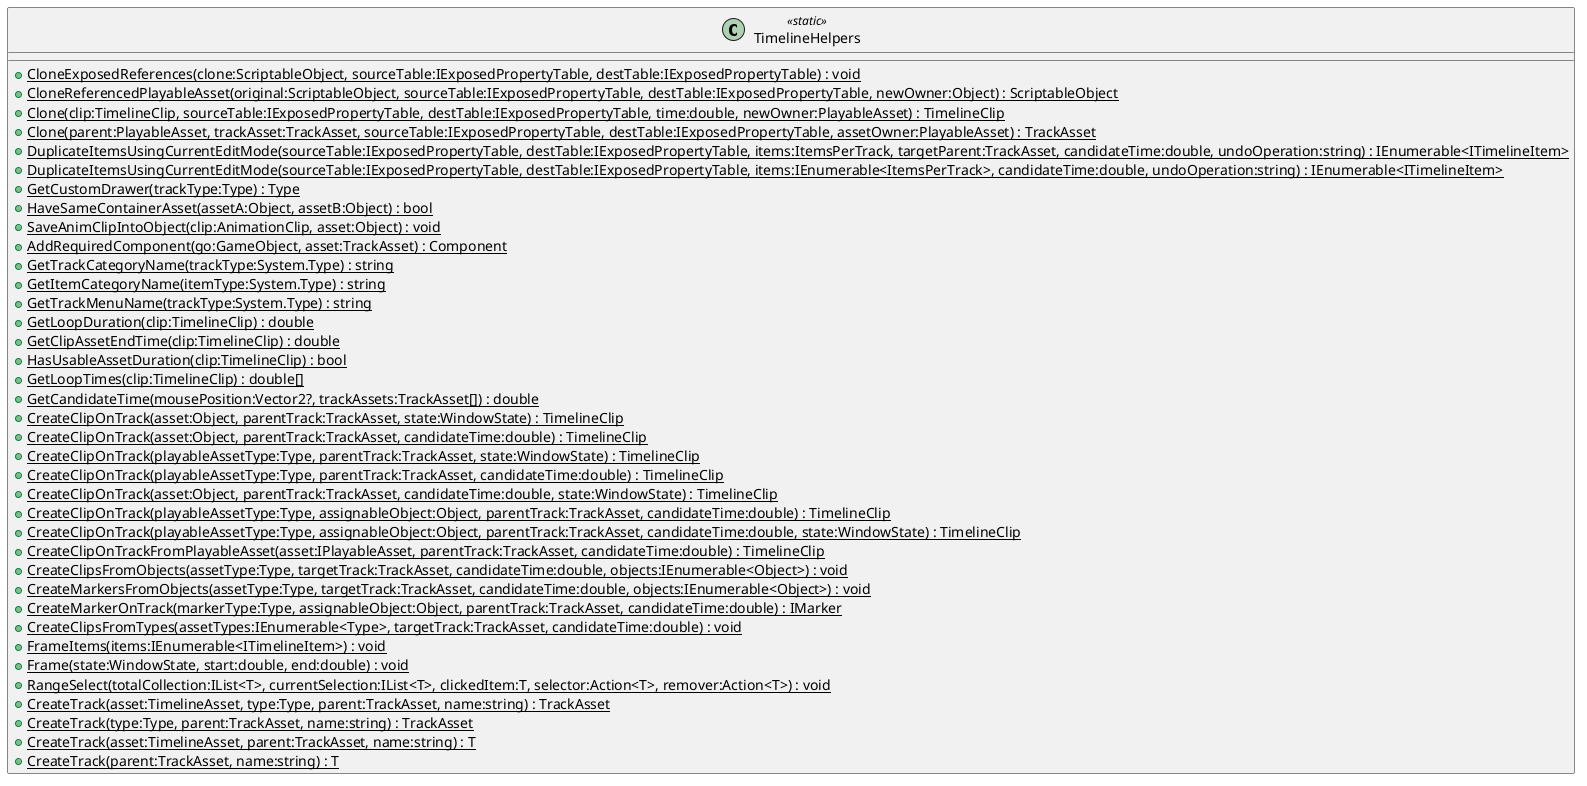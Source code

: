 @startuml
class TimelineHelpers <<static>> {
    + {static} CloneExposedReferences(clone:ScriptableObject, sourceTable:IExposedPropertyTable, destTable:IExposedPropertyTable) : void
    + {static} CloneReferencedPlayableAsset(original:ScriptableObject, sourceTable:IExposedPropertyTable, destTable:IExposedPropertyTable, newOwner:Object) : ScriptableObject
    + {static} Clone(clip:TimelineClip, sourceTable:IExposedPropertyTable, destTable:IExposedPropertyTable, time:double, newOwner:PlayableAsset) : TimelineClip
    + {static} Clone(parent:PlayableAsset, trackAsset:TrackAsset, sourceTable:IExposedPropertyTable, destTable:IExposedPropertyTable, assetOwner:PlayableAsset) : TrackAsset
    + {static} DuplicateItemsUsingCurrentEditMode(sourceTable:IExposedPropertyTable, destTable:IExposedPropertyTable, items:ItemsPerTrack, targetParent:TrackAsset, candidateTime:double, undoOperation:string) : IEnumerable<ITimelineItem>
    + {static} DuplicateItemsUsingCurrentEditMode(sourceTable:IExposedPropertyTable, destTable:IExposedPropertyTable, items:IEnumerable<ItemsPerTrack>, candidateTime:double, undoOperation:string) : IEnumerable<ITimelineItem>
    + {static} GetCustomDrawer(trackType:Type) : Type
    + {static} HaveSameContainerAsset(assetA:Object, assetB:Object) : bool
    + {static} SaveAnimClipIntoObject(clip:AnimationClip, asset:Object) : void
    + {static} AddRequiredComponent(go:GameObject, asset:TrackAsset) : Component
    + {static} GetTrackCategoryName(trackType:System.Type) : string
    + {static} GetItemCategoryName(itemType:System.Type) : string
    + {static} GetTrackMenuName(trackType:System.Type) : string
    + {static} GetLoopDuration(clip:TimelineClip) : double
    + {static} GetClipAssetEndTime(clip:TimelineClip) : double
    + {static} HasUsableAssetDuration(clip:TimelineClip) : bool
    + {static} GetLoopTimes(clip:TimelineClip) : double[]
    + {static} GetCandidateTime(mousePosition:Vector2?, trackAssets:TrackAsset[]) : double
    + {static} CreateClipOnTrack(asset:Object, parentTrack:TrackAsset, state:WindowState) : TimelineClip
    + {static} CreateClipOnTrack(asset:Object, parentTrack:TrackAsset, candidateTime:double) : TimelineClip
    + {static} CreateClipOnTrack(playableAssetType:Type, parentTrack:TrackAsset, state:WindowState) : TimelineClip
    + {static} CreateClipOnTrack(playableAssetType:Type, parentTrack:TrackAsset, candidateTime:double) : TimelineClip
    + {static} CreateClipOnTrack(asset:Object, parentTrack:TrackAsset, candidateTime:double, state:WindowState) : TimelineClip
    + {static} CreateClipOnTrack(playableAssetType:Type, assignableObject:Object, parentTrack:TrackAsset, candidateTime:double) : TimelineClip
    + {static} CreateClipOnTrack(playableAssetType:Type, assignableObject:Object, parentTrack:TrackAsset, candidateTime:double, state:WindowState) : TimelineClip
    + {static} CreateClipOnTrackFromPlayableAsset(asset:IPlayableAsset, parentTrack:TrackAsset, candidateTime:double) : TimelineClip
    + {static} CreateClipsFromObjects(assetType:Type, targetTrack:TrackAsset, candidateTime:double, objects:IEnumerable<Object>) : void
    + {static} CreateMarkersFromObjects(assetType:Type, targetTrack:TrackAsset, candidateTime:double, objects:IEnumerable<Object>) : void
    + {static} CreateMarkerOnTrack(markerType:Type, assignableObject:Object, parentTrack:TrackAsset, candidateTime:double) : IMarker
    + {static} CreateClipsFromTypes(assetTypes:IEnumerable<Type>, targetTrack:TrackAsset, candidateTime:double) : void
    + {static} FrameItems(items:IEnumerable<ITimelineItem>) : void
    + {static} Frame(state:WindowState, start:double, end:double) : void
    + {static} RangeSelect(totalCollection:IList<T>, currentSelection:IList<T>, clickedItem:T, selector:Action<T>, remover:Action<T>) : void
    + {static} CreateTrack(asset:TimelineAsset, type:Type, parent:TrackAsset, name:string) : TrackAsset
    + {static} CreateTrack(type:Type, parent:TrackAsset, name:string) : TrackAsset
    + {static} CreateTrack(asset:TimelineAsset, parent:TrackAsset, name:string) : T
    + {static} CreateTrack(parent:TrackAsset, name:string) : T
}
@enduml
